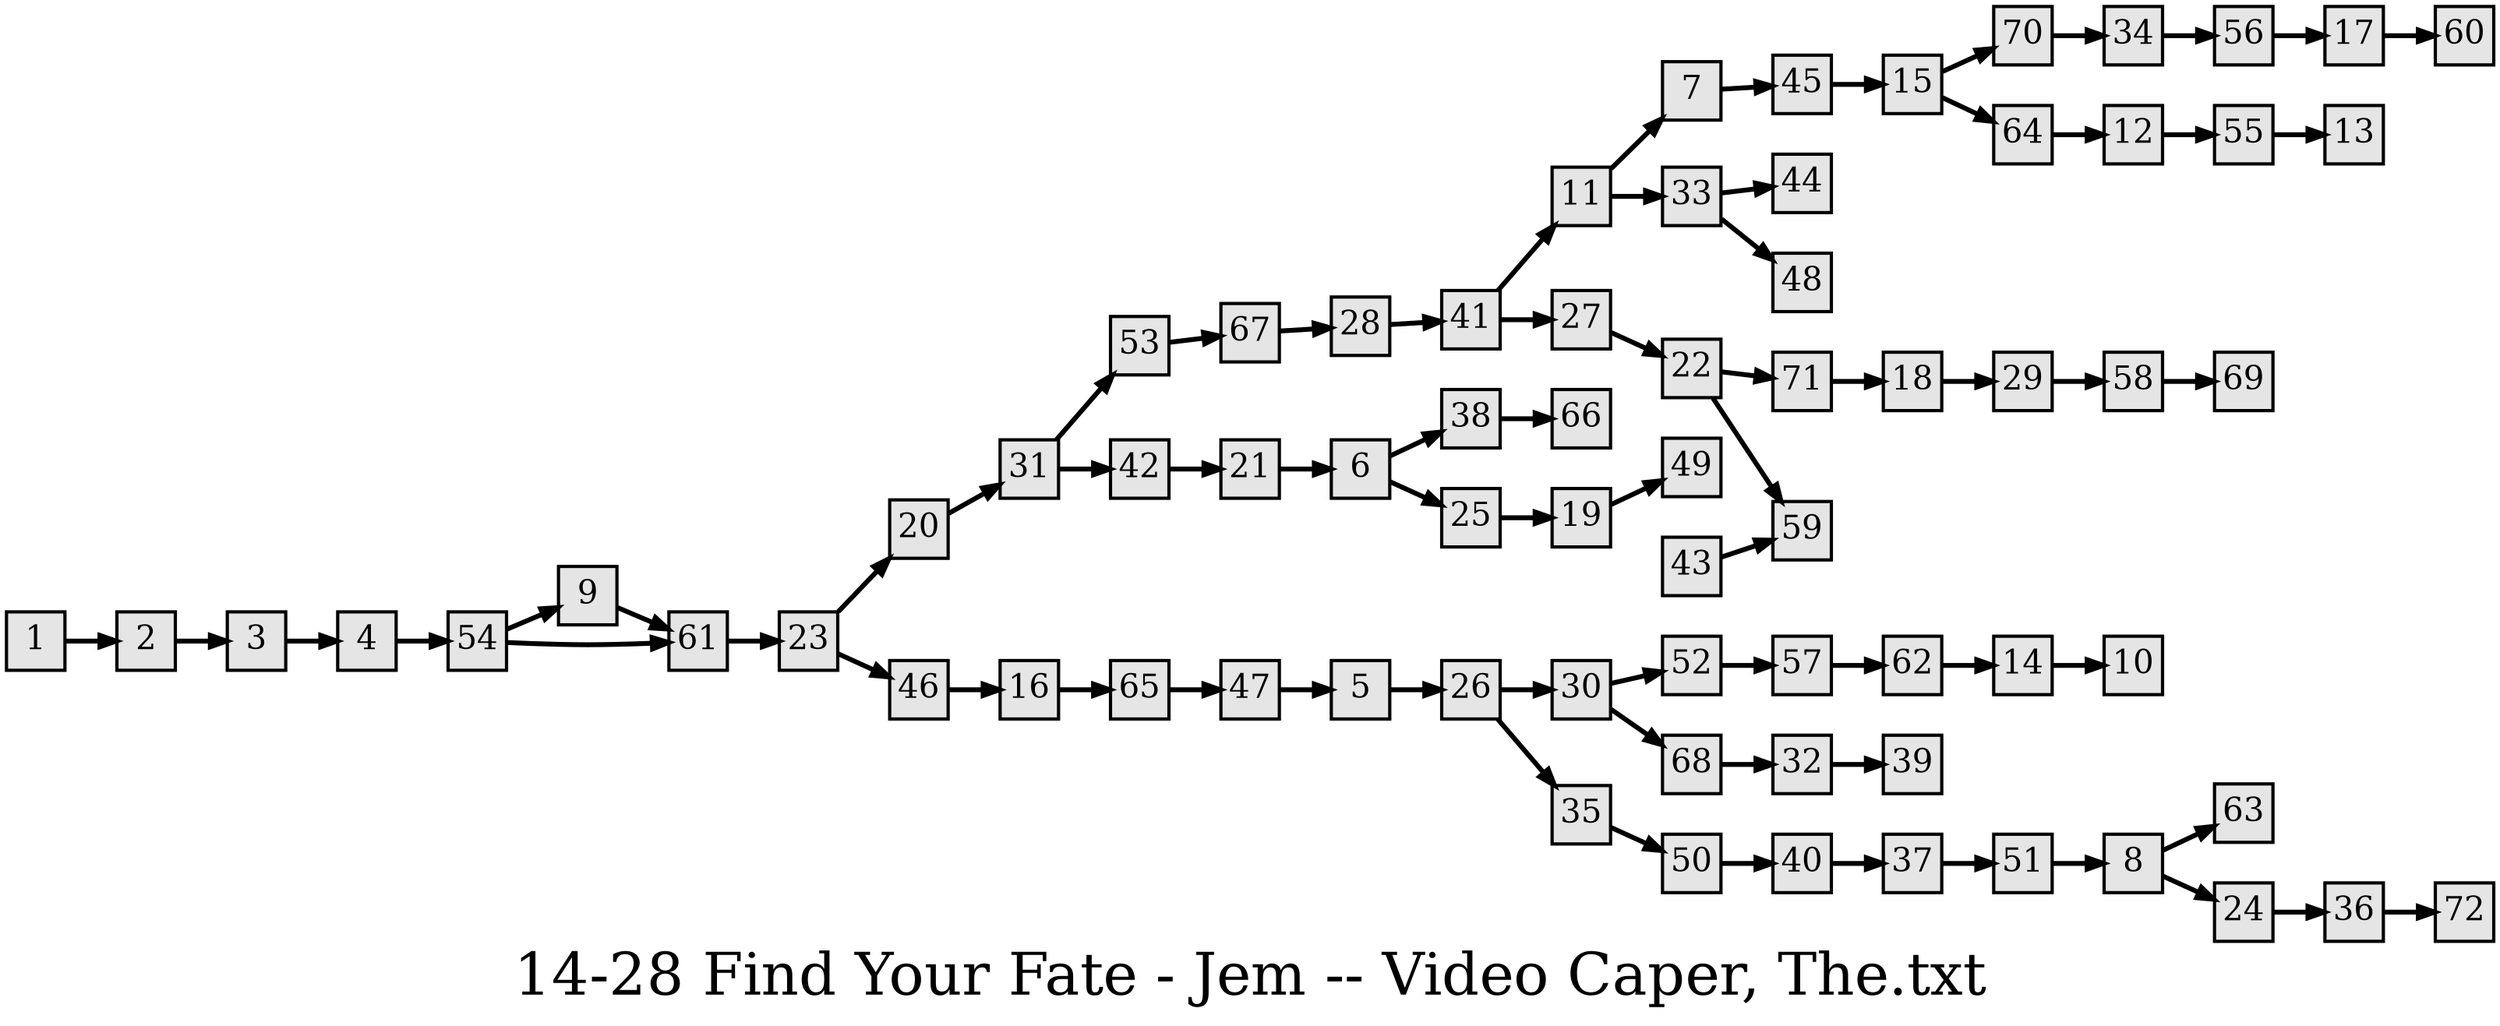 digraph g{
  graph [ label="14-28 Find Your Fate - Jem -- Video Caper, The.txt" rankdir=LR, ordering=out, fontsize=36, nodesep="0.35", ranksep="0.45"];
  node  [shape=rect, penwidth=2, fontsize=20, style=filled, fillcolor=grey90, margin="0,0", labelfloat=true, regular=true, fixedsize=true];
  edge  [labelfloat=true, penwidth=3, fontsize=12];
  1 -> 2;
  2 -> 3;
  3 -> 4;
  4 -> 54;
  5 -> 26;
  6 -> 38;
  6 -> 25;
  7 -> 45;
  8 -> 63;
  8 -> 24;
  9 -> 61;
  11 -> 7;
  11 -> 33;
  12 -> 55;
  14 -> 10;
  15 -> 70;
  15 -> 64;
  16 -> 65;
  17 -> 60;
  18 -> 29;
  19 -> 49;
  20 -> 31;
  21 -> 6;
  22 -> 71;
  22 -> 59;
  23 -> 20;
  23 -> 46;
  24 -> 36;
  25 -> 19;
  26 -> 30;
  26 -> 35;
  27 -> 22;
  28 -> 41;
  29 -> 58;
  30 -> 52;
  30 -> 68;
  31 -> 53;
  31 -> 42;
  32 -> 39;
  33 -> 44;
  33 -> 48;
  34 -> 56;
  35 -> 50;
  36 -> 72;
  37 -> 51;
  38 -> 66;
  40 -> 37;
  41 -> 11;
  41 -> 27;
  42 -> 21;
  45 -> 15;
  46 -> 16;
  47 -> 5;
  50 -> 40;
  51 -> 8;
  52 -> 57;
  53 -> 67;
  54 -> 9;
  54 -> 61;
  55 -> 13;
  56 -> 17;
  57 -> 62;
  58 -> 69;
  43 -> 59;
  61 -> 23;
  62 -> 14;
  64 -> 12;
  65 -> 47;
  67 -> 28;
  68 -> 32;
  70 -> 34;
  71 -> 18;
}

